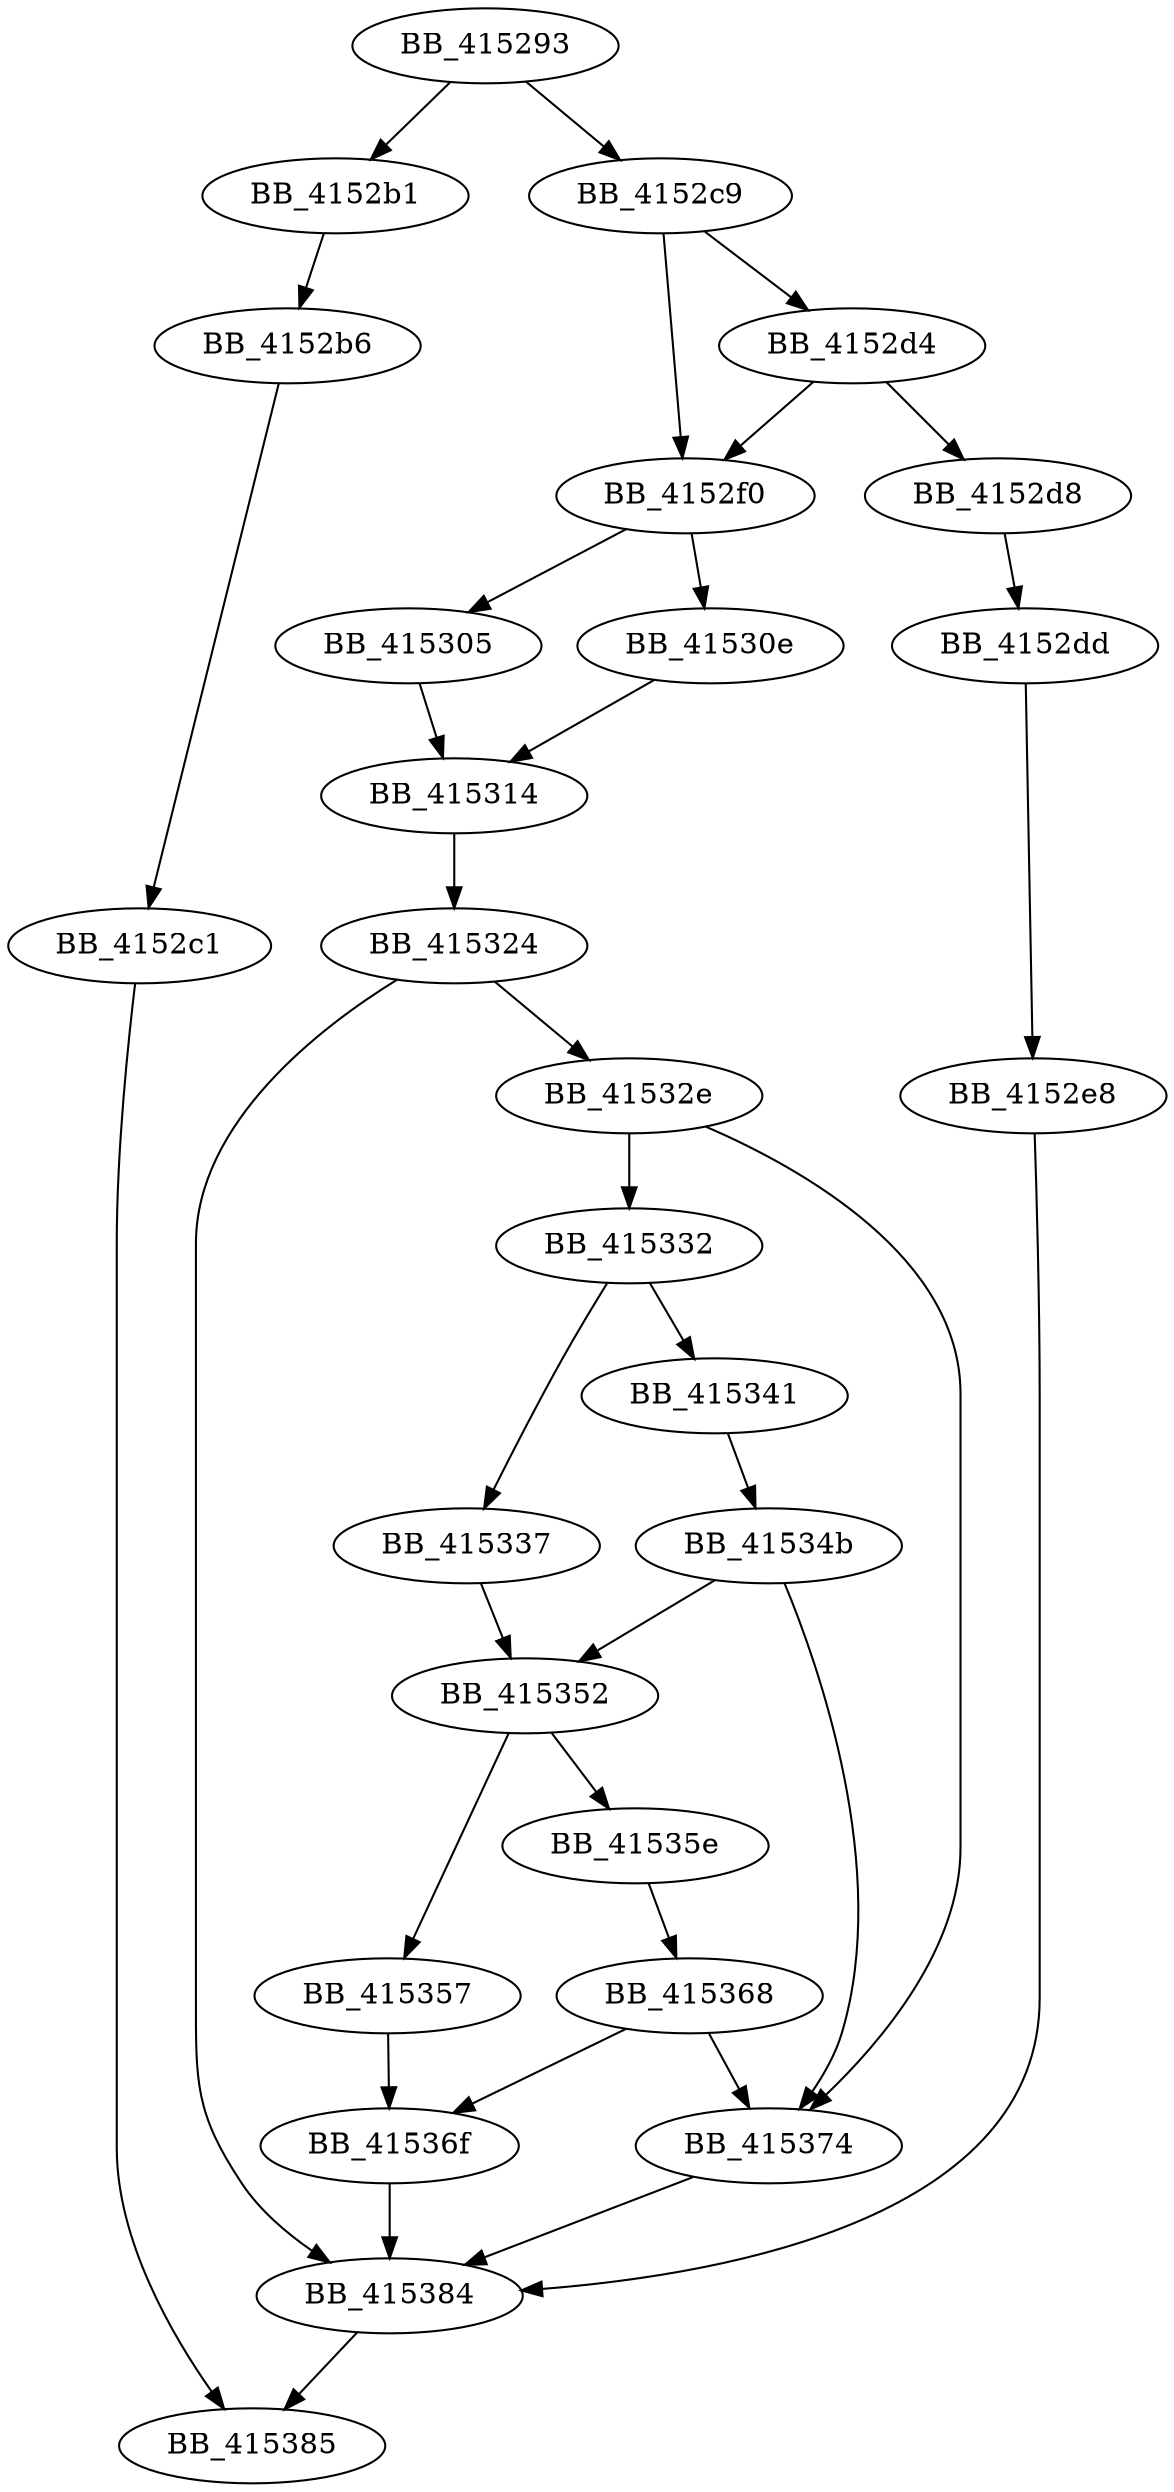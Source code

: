 DiGraph __vswprintf_helper{
BB_415293->BB_4152b1
BB_415293->BB_4152c9
BB_4152b1->BB_4152b6
BB_4152b6->BB_4152c1
BB_4152c1->BB_415385
BB_4152c9->BB_4152d4
BB_4152c9->BB_4152f0
BB_4152d4->BB_4152d8
BB_4152d4->BB_4152f0
BB_4152d8->BB_4152dd
BB_4152dd->BB_4152e8
BB_4152e8->BB_415384
BB_4152f0->BB_415305
BB_4152f0->BB_41530e
BB_415305->BB_415314
BB_41530e->BB_415314
BB_415314->BB_415324
BB_415324->BB_41532e
BB_415324->BB_415384
BB_41532e->BB_415332
BB_41532e->BB_415374
BB_415332->BB_415337
BB_415332->BB_415341
BB_415337->BB_415352
BB_415341->BB_41534b
BB_41534b->BB_415352
BB_41534b->BB_415374
BB_415352->BB_415357
BB_415352->BB_41535e
BB_415357->BB_41536f
BB_41535e->BB_415368
BB_415368->BB_41536f
BB_415368->BB_415374
BB_41536f->BB_415384
BB_415374->BB_415384
BB_415384->BB_415385
}
